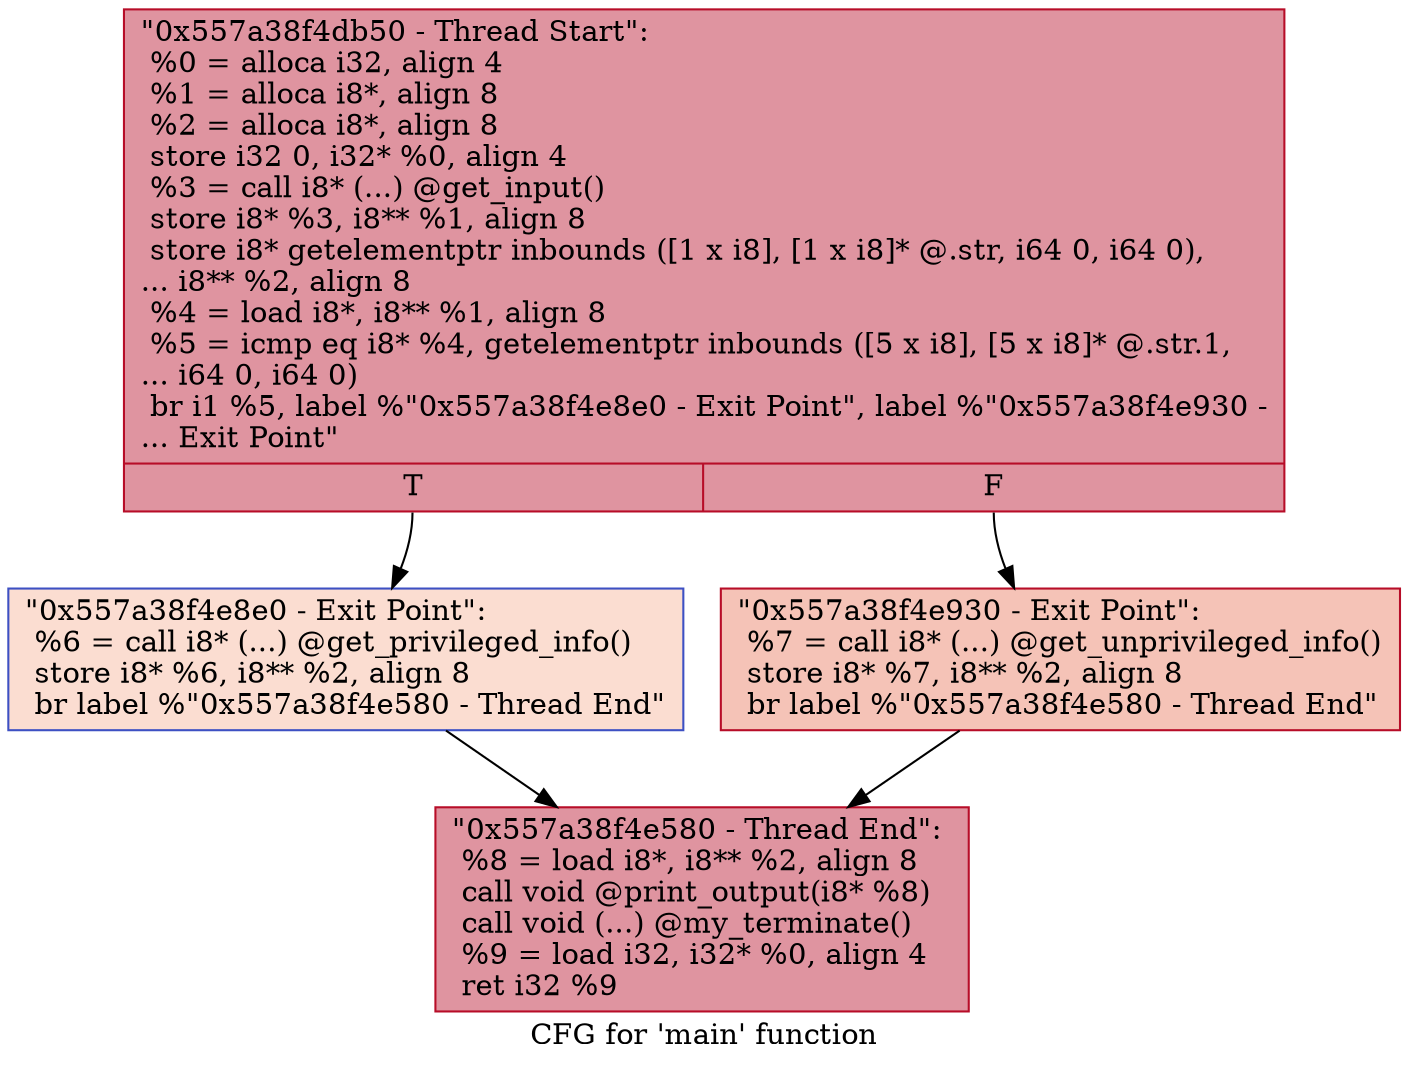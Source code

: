 digraph "CFG for 'main' function" {
	label="CFG for 'main' function";

	Node0x557a38f4db50 [shape=record,color="#b70d28ff", style=filled, fillcolor="#b70d2870",label="{\"0x557a38f4db50 - Thread Start\":\l  %0 = alloca i32, align 4\l  %1 = alloca i8*, align 8\l  %2 = alloca i8*, align 8\l  store i32 0, i32* %0, align 4\l  %3 = call i8* (...) @get_input()\l  store i8* %3, i8** %1, align 8\l  store i8* getelementptr inbounds ([1 x i8], [1 x i8]* @.str, i64 0, i64 0),\l... i8** %2, align 8\l  %4 = load i8*, i8** %1, align 8\l  %5 = icmp eq i8* %4, getelementptr inbounds ([5 x i8], [5 x i8]* @.str.1,\l... i64 0, i64 0)\l  br i1 %5, label %\"0x557a38f4e8e0 - Exit Point\", label %\"0x557a38f4e930 -\l... Exit Point\"\l|{<s0>T|<s1>F}}"];
	Node0x557a38f4db50:s0 -> Node0x557a38f4e8e0;
	Node0x557a38f4db50:s1 -> Node0x557a38f4e930;
	Node0x557a38f4e8e0 [shape=record,color="#3d50c3ff", style=filled, fillcolor="#f7b39670",label="{\"0x557a38f4e8e0 - Exit Point\":                    \l  %6 = call i8* (...) @get_privileged_info()\l  store i8* %6, i8** %2, align 8\l  br label %\"0x557a38f4e580 - Thread End\"\l}"];
	Node0x557a38f4e8e0 -> Node0x557a38f4e580;
	Node0x557a38f4e930 [shape=record,color="#b70d28ff", style=filled, fillcolor="#e8765c70",label="{\"0x557a38f4e930 - Exit Point\":                    \l  %7 = call i8* (...) @get_unprivileged_info()\l  store i8* %7, i8** %2, align 8\l  br label %\"0x557a38f4e580 - Thread End\"\l}"];
	Node0x557a38f4e930 -> Node0x557a38f4e580;
	Node0x557a38f4e580 [shape=record,color="#b70d28ff", style=filled, fillcolor="#b70d2870",label="{\"0x557a38f4e580 - Thread End\":                    \l  %8 = load i8*, i8** %2, align 8\l  call void @print_output(i8* %8)\l  call void (...) @my_terminate()\l  %9 = load i32, i32* %0, align 4\l  ret i32 %9\l}"];
}
